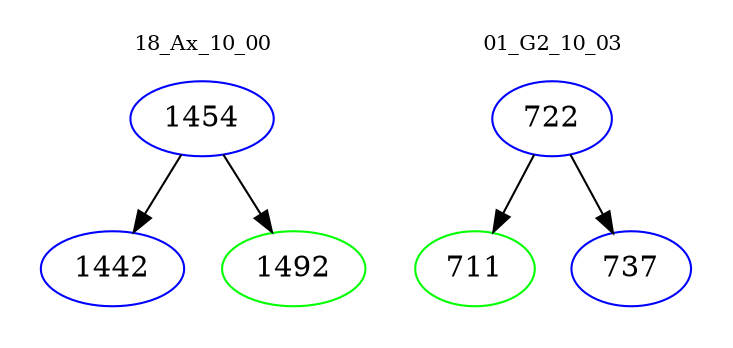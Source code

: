 digraph{
subgraph cluster_0 {
color = white
label = "18_Ax_10_00";
fontsize=10;
T0_1454 [label="1454", color="blue"]
T0_1454 -> T0_1442 [color="black"]
T0_1442 [label="1442", color="blue"]
T0_1454 -> T0_1492 [color="black"]
T0_1492 [label="1492", color="green"]
}
subgraph cluster_1 {
color = white
label = "01_G2_10_03";
fontsize=10;
T1_722 [label="722", color="blue"]
T1_722 -> T1_711 [color="black"]
T1_711 [label="711", color="green"]
T1_722 -> T1_737 [color="black"]
T1_737 [label="737", color="blue"]
}
}
